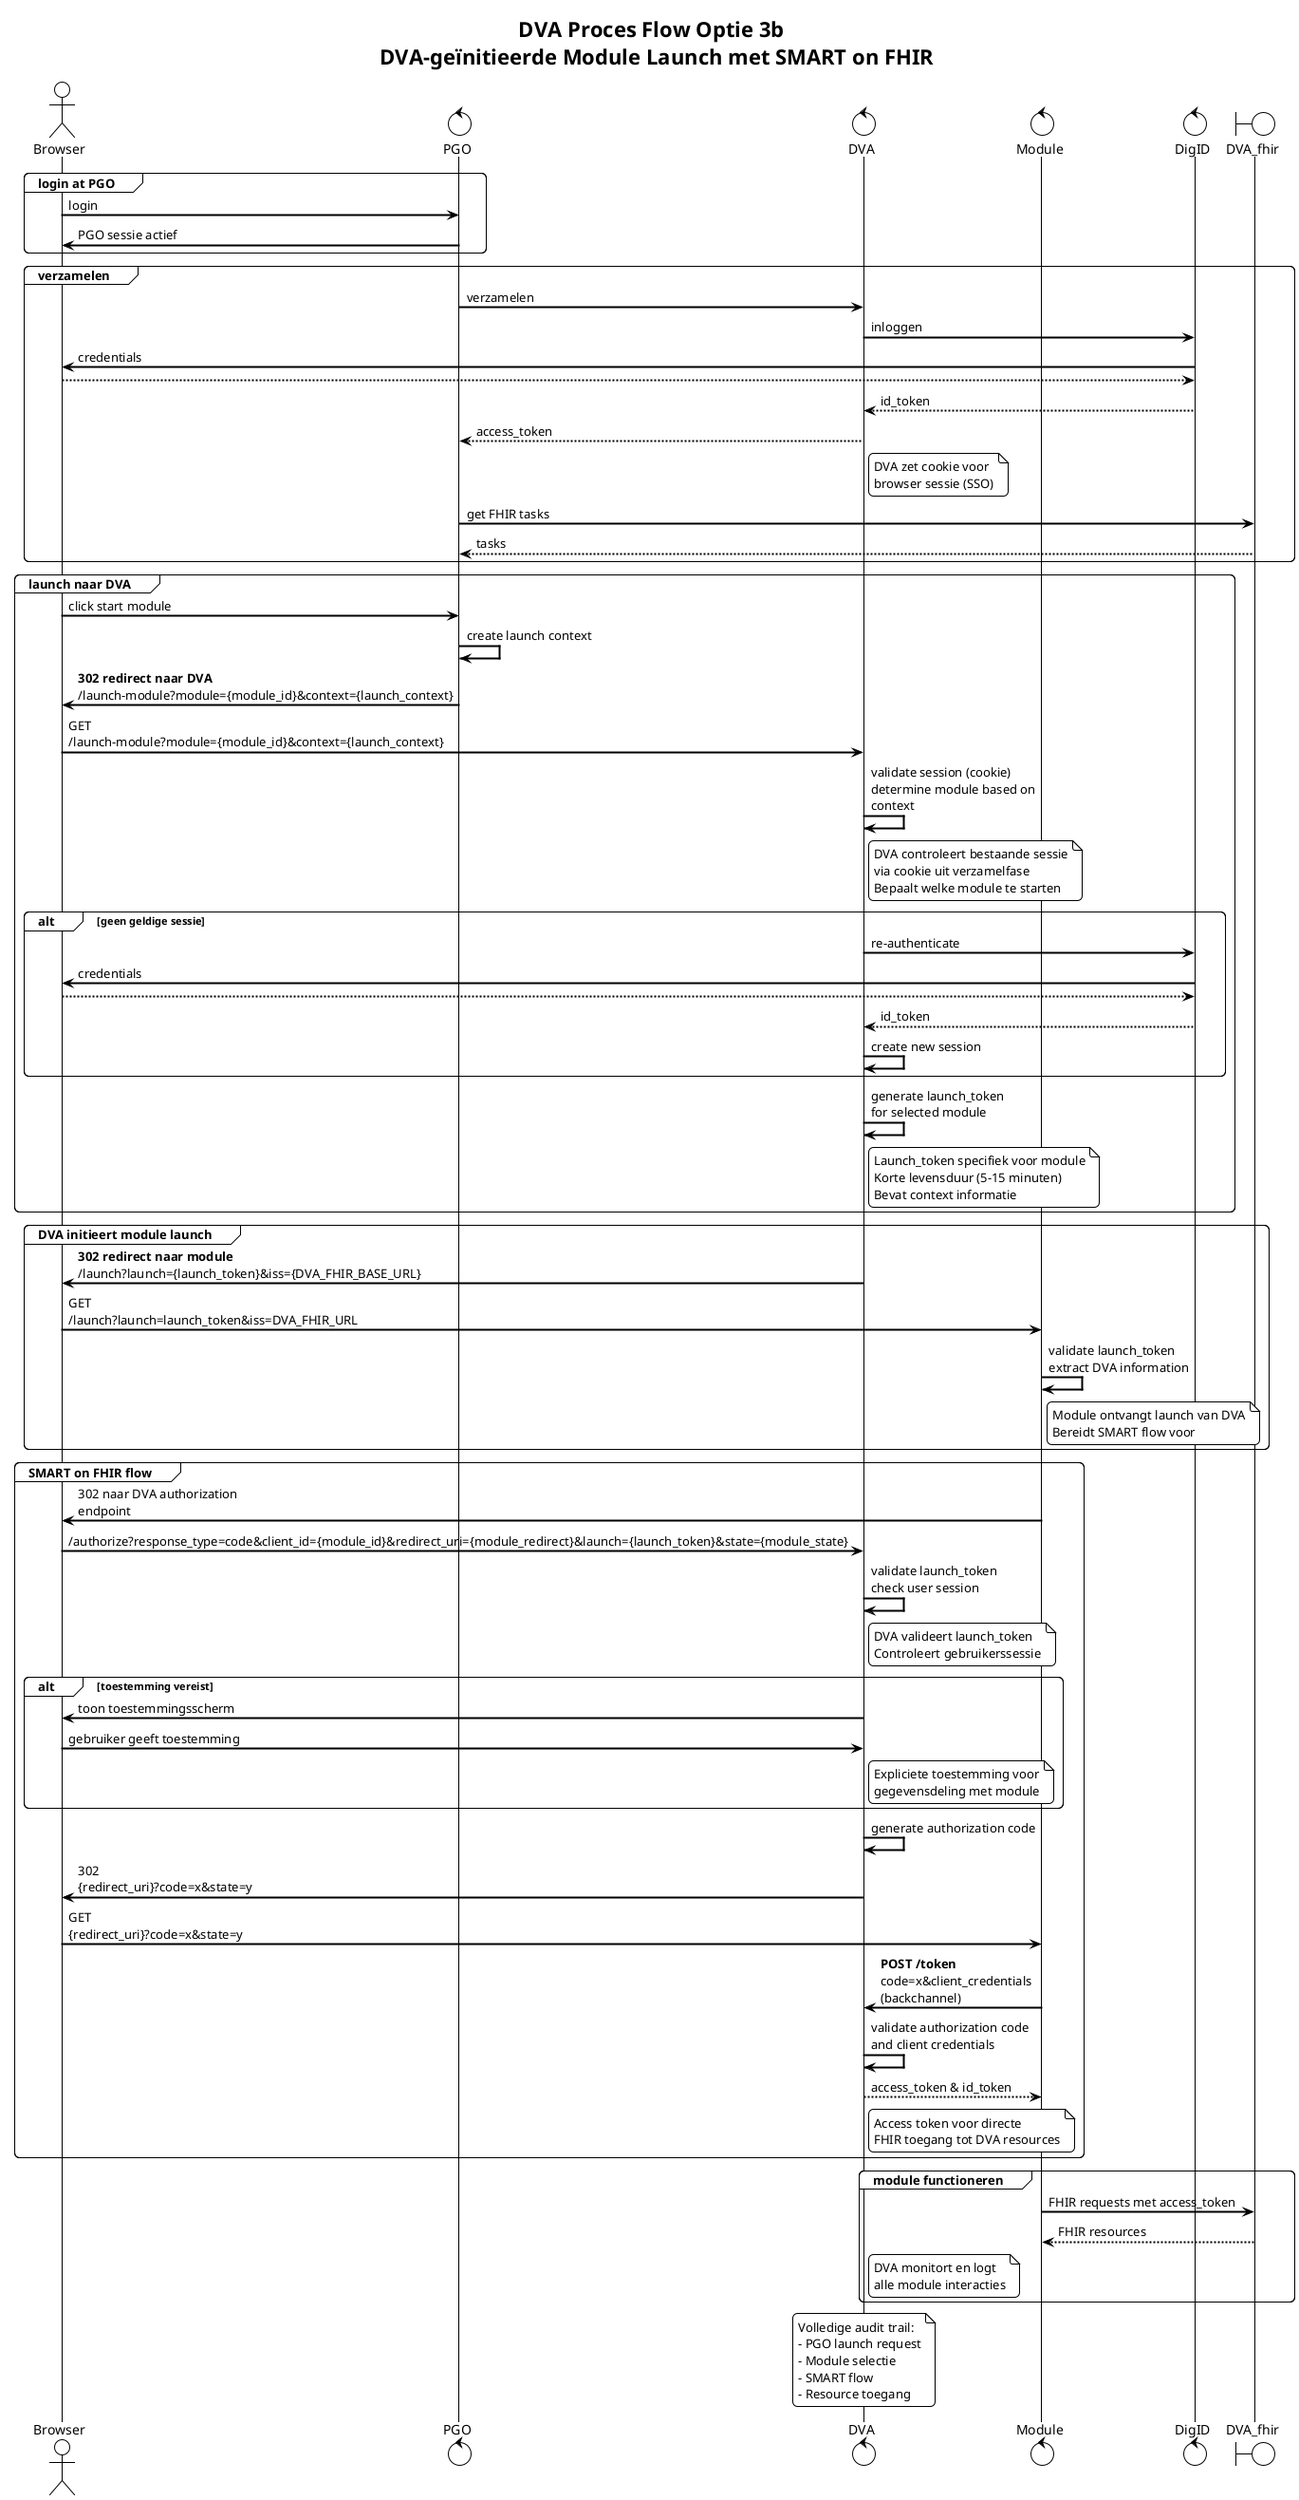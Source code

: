 @startuml
title DVA Proces Flow Optie 3b \n DVA-geïnitieerde Module Launch met SMART on FHIR
!theme plain
skinparam backgroundColor white
skinparam sequenceArrowThickness 2
skinparam roundcorner 10
skinparam maxMessageSize 200

actor Browser
control PGO
control DVA
control Module
control DigID
boundary DVA_fhir

group login at PGO
Browser -> PGO: login
PGO -> Browser: PGO sessie actief
end

group verzamelen
PGO -> DVA: verzamelen
DVA -> DigID: inloggen
DigID -> Browser: credentials
Browser --> DigID
DigID --> DVA: id_token
DVA --> PGO: access_token
note right of DVA
DVA zet cookie voor
browser sessie (SSO)
end note
PGO -> DVA_fhir: get FHIR tasks
DVA_fhir --> PGO: tasks
end

group launch naar DVA
Browser -> PGO: click start module
PGO -> PGO: create launch context
PGO -> Browser: **302 redirect naar DVA**\n/launch-module?module={module_id}&context={launch_context}
Browser -> DVA: GET /launch-module?module={module_id}&context={launch_context}
DVA -> DVA: validate session (cookie)\ndetermine module based on context
note right of DVA
DVA controleert bestaande sessie
via cookie uit verzamelfase
Bepaalt welke module te starten
end note

alt geen geldige sessie
DVA -> DigID: re-authenticate
DigID -> Browser: credentials
Browser --> DigID
DigID --> DVA: id_token
DVA -> DVA: create new session
end

DVA -> DVA: generate launch_token\nfor selected module
note right of DVA
Launch_token specifiek voor module
Korte levensduur (5-15 minuten)
Bevat context informatie
end note
end

group DVA initieert module launch
DVA -> Browser: **302 redirect naar module**\n/launch?launch={launch_token}&iss={DVA_FHIR_BASE_URL}
Browser -> Module: GET /launch?launch=launch_token&iss=DVA_FHIR_URL
Module -> Module: validate launch_token\nextract DVA information
note right of Module
Module ontvangt launch van DVA
Bereidt SMART flow voor
end note
end

group SMART on FHIR flow
Module -> Browser: 302 naar DVA authorization endpoint
Browser -> DVA: /authorize?response_type=code&client_id={module_id}&redirect_uri={module_redirect}&launch={launch_token}&state={module_state}
DVA -> DVA: validate launch_token\ncheck user session
note right of DVA
DVA valideert launch_token
Controleert gebruikerssessie
end note

alt toestemming vereist
DVA -> Browser: toon toestemmingsscherm
Browser -> DVA: gebruiker geeft toestemming
note right of DVA
Expliciete toestemming voor
gegevensdeling met module
end note
end

DVA -> DVA: generate authorization code
DVA -> Browser: 302 {redirect_uri}?code=x&state=y
Browser -> Module: GET {redirect_uri}?code=x&state=y

Module -> DVA: **POST /token**\ncode=x&client_credentials\n(backchannel)
DVA -> DVA: validate authorization code\nand client credentials
DVA --> Module: access_token & id_token
note right of DVA
Access token voor directe
FHIR toegang tot DVA resources
end note
end

group module functioneren
Module -> DVA_fhir: FHIR requests met access_token
DVA_fhir --> Module: FHIR resources
note right of DVA
DVA monitort en logt
alle module interacties
end note
end

note over DVA
Volledige audit trail:
- PGO launch request
- Module selectie
- SMART flow
- Resource toegang
end note

@enduml